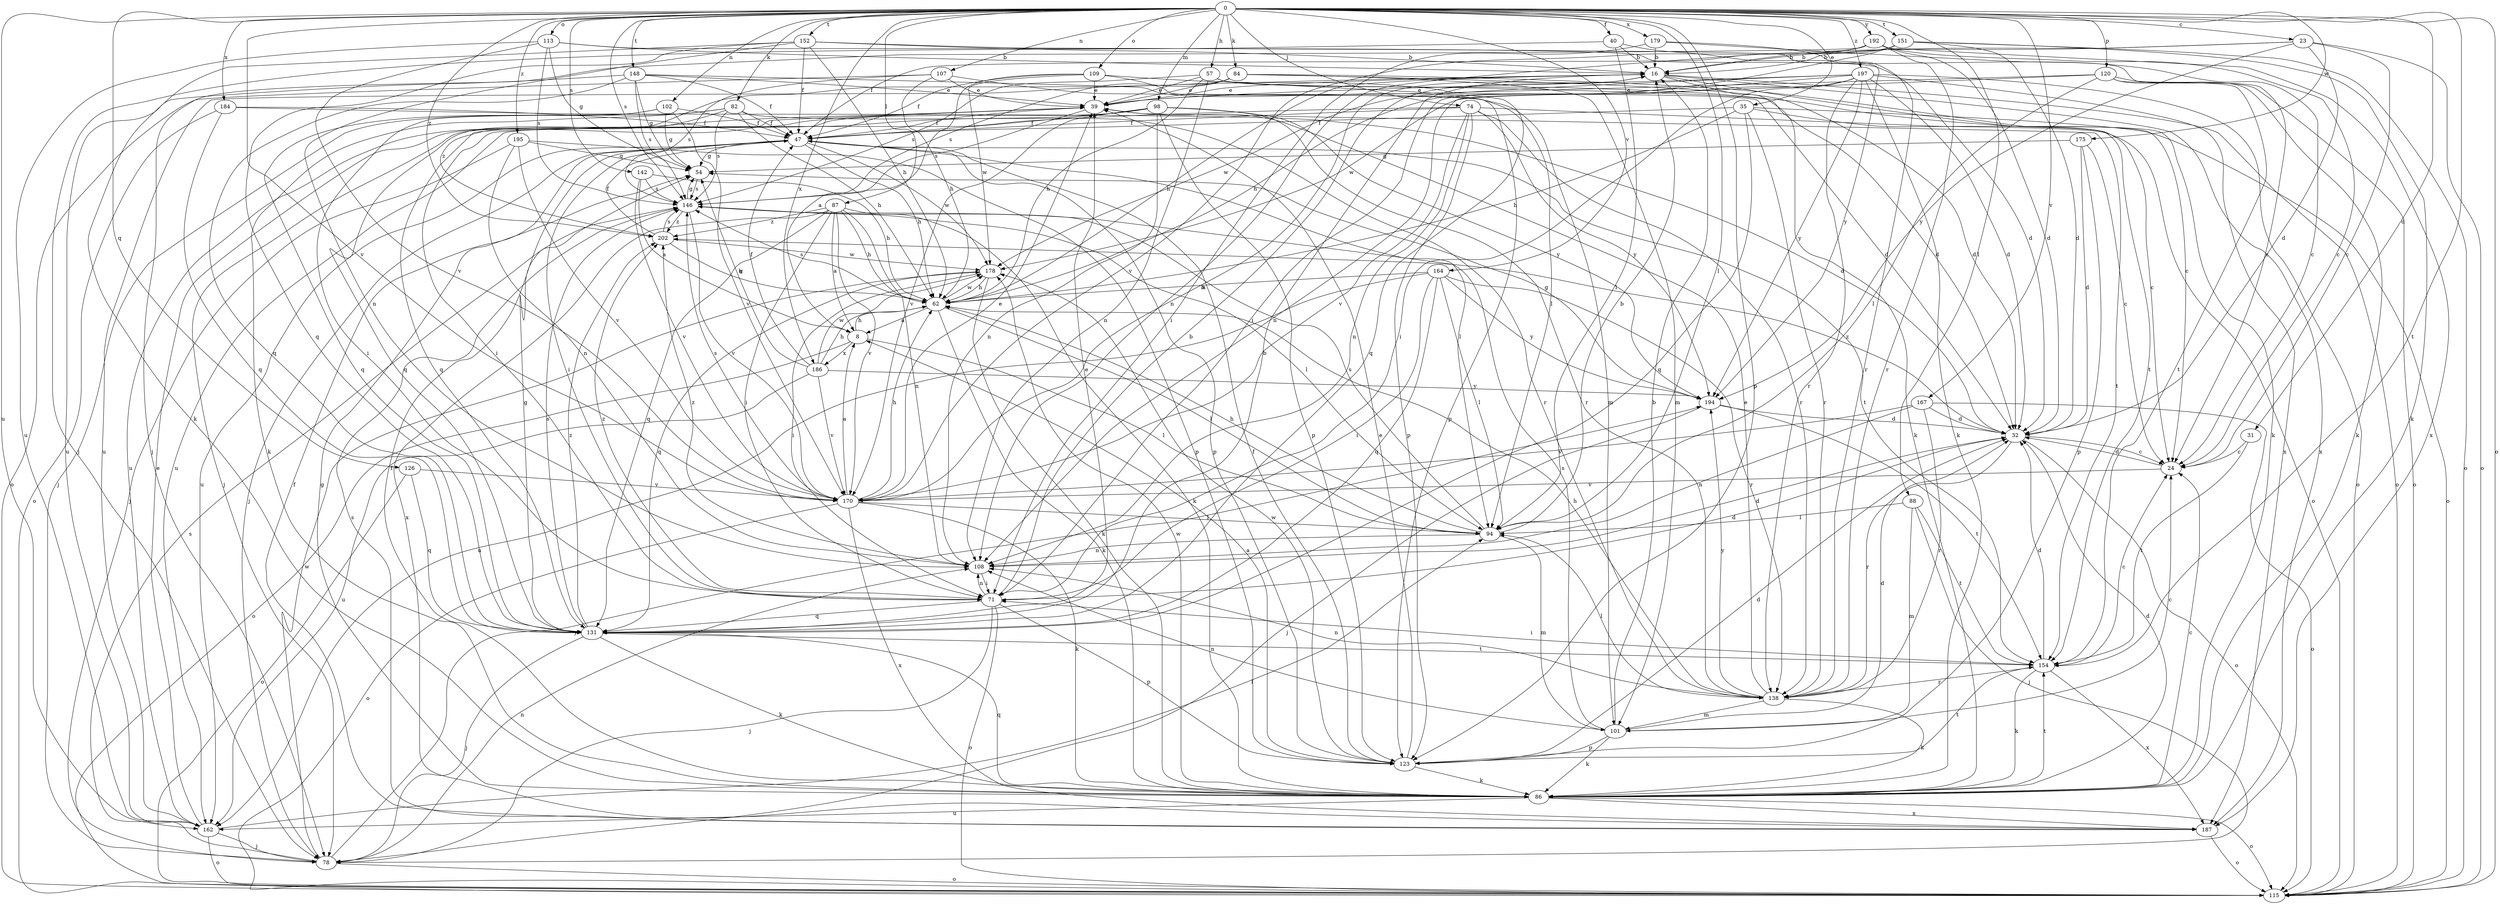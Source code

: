 strict digraph  {
0;
8;
16;
23;
24;
31;
32;
35;
39;
40;
47;
54;
57;
62;
71;
74;
78;
82;
84;
86;
87;
88;
94;
98;
101;
102;
107;
108;
109;
113;
115;
120;
123;
126;
131;
138;
142;
146;
148;
151;
152;
154;
162;
164;
167;
170;
175;
178;
179;
184;
186;
187;
192;
194;
195;
197;
202;
0 -> 23  [label=c];
0 -> 31  [label=d];
0 -> 35  [label=e];
0 -> 40  [label=f];
0 -> 57  [label=h];
0 -> 74  [label=j];
0 -> 82  [label=k];
0 -> 84  [label=k];
0 -> 87  [label=l];
0 -> 88  [label=l];
0 -> 94  [label=l];
0 -> 98  [label=m];
0 -> 102  [label=n];
0 -> 107  [label=n];
0 -> 109  [label=o];
0 -> 113  [label=o];
0 -> 115  [label=o];
0 -> 120  [label=p];
0 -> 123  [label=p];
0 -> 126  [label=q];
0 -> 142  [label=s];
0 -> 146  [label=s];
0 -> 148  [label=t];
0 -> 151  [label=t];
0 -> 152  [label=t];
0 -> 154  [label=t];
0 -> 162  [label=u];
0 -> 164  [label=v];
0 -> 167  [label=v];
0 -> 170  [label=v];
0 -> 175  [label=w];
0 -> 179  [label=x];
0 -> 184  [label=x];
0 -> 186  [label=x];
0 -> 192  [label=y];
0 -> 195  [label=z];
0 -> 197  [label=z];
0 -> 202  [label=z];
8 -> 62  [label=h];
8 -> 94  [label=l];
8 -> 115  [label=o];
8 -> 186  [label=x];
16 -> 39  [label=e];
16 -> 62  [label=h];
16 -> 86  [label=k];
16 -> 115  [label=o];
16 -> 154  [label=t];
16 -> 162  [label=u];
16 -> 187  [label=x];
23 -> 16  [label=b];
23 -> 24  [label=c];
23 -> 32  [label=d];
23 -> 47  [label=f];
23 -> 115  [label=o];
23 -> 194  [label=y];
24 -> 32  [label=d];
24 -> 170  [label=v];
31 -> 24  [label=c];
31 -> 154  [label=t];
32 -> 24  [label=c];
32 -> 115  [label=o];
32 -> 138  [label=r];
32 -> 202  [label=z];
35 -> 24  [label=c];
35 -> 47  [label=f];
35 -> 62  [label=h];
35 -> 115  [label=o];
35 -> 131  [label=q];
35 -> 138  [label=r];
39 -> 47  [label=f];
39 -> 78  [label=j];
39 -> 146  [label=s];
39 -> 154  [label=t];
39 -> 162  [label=u];
40 -> 16  [label=b];
40 -> 78  [label=j];
40 -> 94  [label=l];
40 -> 194  [label=y];
47 -> 54  [label=g];
47 -> 62  [label=h];
47 -> 71  [label=i];
47 -> 78  [label=j];
47 -> 94  [label=l];
47 -> 123  [label=p];
47 -> 154  [label=t];
47 -> 162  [label=u];
47 -> 178  [label=w];
54 -> 146  [label=s];
57 -> 24  [label=c];
57 -> 32  [label=d];
57 -> 39  [label=e];
57 -> 62  [label=h];
57 -> 108  [label=n];
57 -> 131  [label=q];
57 -> 146  [label=s];
62 -> 8  [label=a];
62 -> 86  [label=k];
62 -> 94  [label=l];
62 -> 146  [label=s];
62 -> 178  [label=w];
71 -> 16  [label=b];
71 -> 32  [label=d];
71 -> 78  [label=j];
71 -> 108  [label=n];
71 -> 115  [label=o];
71 -> 123  [label=p];
71 -> 131  [label=q];
71 -> 202  [label=z];
74 -> 47  [label=f];
74 -> 108  [label=n];
74 -> 115  [label=o];
74 -> 123  [label=p];
74 -> 138  [label=r];
74 -> 162  [label=u];
74 -> 170  [label=v];
74 -> 194  [label=y];
78 -> 108  [label=n];
78 -> 115  [label=o];
78 -> 146  [label=s];
78 -> 178  [label=w];
78 -> 194  [label=y];
82 -> 47  [label=f];
82 -> 62  [label=h];
82 -> 78  [label=j];
82 -> 86  [label=k];
82 -> 131  [label=q];
82 -> 138  [label=r];
82 -> 146  [label=s];
84 -> 32  [label=d];
84 -> 39  [label=e];
84 -> 86  [label=k];
84 -> 101  [label=m];
84 -> 146  [label=s];
84 -> 202  [label=z];
86 -> 24  [label=c];
86 -> 32  [label=d];
86 -> 47  [label=f];
86 -> 54  [label=g];
86 -> 115  [label=o];
86 -> 131  [label=q];
86 -> 154  [label=t];
86 -> 162  [label=u];
86 -> 178  [label=w];
86 -> 187  [label=x];
87 -> 8  [label=a];
87 -> 62  [label=h];
87 -> 71  [label=i];
87 -> 86  [label=k];
87 -> 108  [label=n];
87 -> 131  [label=q];
87 -> 170  [label=v];
87 -> 187  [label=x];
87 -> 202  [label=z];
88 -> 78  [label=j];
88 -> 94  [label=l];
88 -> 101  [label=m];
88 -> 154  [label=t];
94 -> 16  [label=b];
94 -> 62  [label=h];
94 -> 101  [label=m];
94 -> 108  [label=n];
94 -> 146  [label=s];
98 -> 47  [label=f];
98 -> 71  [label=i];
98 -> 108  [label=n];
98 -> 123  [label=p];
98 -> 131  [label=q];
98 -> 138  [label=r];
98 -> 170  [label=v];
98 -> 194  [label=y];
101 -> 16  [label=b];
101 -> 24  [label=c];
101 -> 32  [label=d];
101 -> 86  [label=k];
101 -> 108  [label=n];
101 -> 123  [label=p];
101 -> 146  [label=s];
102 -> 47  [label=f];
102 -> 54  [label=g];
102 -> 71  [label=i];
102 -> 131  [label=q];
102 -> 170  [label=v];
107 -> 39  [label=e];
107 -> 62  [label=h];
107 -> 94  [label=l];
107 -> 115  [label=o];
107 -> 146  [label=s];
108 -> 32  [label=d];
108 -> 71  [label=i];
108 -> 202  [label=z];
109 -> 8  [label=a];
109 -> 32  [label=d];
109 -> 39  [label=e];
109 -> 47  [label=f];
109 -> 123  [label=p];
109 -> 178  [label=w];
113 -> 16  [label=b];
113 -> 32  [label=d];
113 -> 54  [label=g];
113 -> 146  [label=s];
113 -> 162  [label=u];
113 -> 170  [label=v];
120 -> 39  [label=e];
120 -> 86  [label=k];
120 -> 94  [label=l];
120 -> 115  [label=o];
120 -> 154  [label=t];
120 -> 178  [label=w];
123 -> 8  [label=a];
123 -> 32  [label=d];
123 -> 39  [label=e];
123 -> 47  [label=f];
123 -> 86  [label=k];
123 -> 154  [label=t];
123 -> 178  [label=w];
126 -> 115  [label=o];
126 -> 131  [label=q];
126 -> 170  [label=v];
131 -> 16  [label=b];
131 -> 39  [label=e];
131 -> 54  [label=g];
131 -> 78  [label=j];
131 -> 86  [label=k];
131 -> 146  [label=s];
131 -> 154  [label=t];
131 -> 202  [label=z];
138 -> 39  [label=e];
138 -> 62  [label=h];
138 -> 86  [label=k];
138 -> 94  [label=l];
138 -> 101  [label=m];
138 -> 108  [label=n];
138 -> 194  [label=y];
142 -> 8  [label=a];
142 -> 62  [label=h];
142 -> 146  [label=s];
142 -> 170  [label=v];
146 -> 54  [label=g];
146 -> 94  [label=l];
146 -> 170  [label=v];
146 -> 202  [label=z];
148 -> 39  [label=e];
148 -> 47  [label=f];
148 -> 54  [label=g];
148 -> 101  [label=m];
148 -> 131  [label=q];
148 -> 146  [label=s];
148 -> 162  [label=u];
151 -> 16  [label=b];
151 -> 32  [label=d];
151 -> 71  [label=i];
151 -> 86  [label=k];
151 -> 108  [label=n];
151 -> 115  [label=o];
152 -> 16  [label=b];
152 -> 24  [label=c];
152 -> 47  [label=f];
152 -> 62  [label=h];
152 -> 86  [label=k];
152 -> 108  [label=n];
152 -> 131  [label=q];
154 -> 24  [label=c];
154 -> 32  [label=d];
154 -> 71  [label=i];
154 -> 86  [label=k];
154 -> 138  [label=r];
154 -> 187  [label=x];
162 -> 39  [label=e];
162 -> 78  [label=j];
162 -> 94  [label=l];
162 -> 115  [label=o];
164 -> 62  [label=h];
164 -> 71  [label=i];
164 -> 94  [label=l];
164 -> 131  [label=q];
164 -> 138  [label=r];
164 -> 162  [label=u];
164 -> 194  [label=y];
167 -> 32  [label=d];
167 -> 108  [label=n];
167 -> 115  [label=o];
167 -> 138  [label=r];
167 -> 170  [label=v];
170 -> 8  [label=a];
170 -> 16  [label=b];
170 -> 39  [label=e];
170 -> 62  [label=h];
170 -> 86  [label=k];
170 -> 94  [label=l];
170 -> 115  [label=o];
170 -> 146  [label=s];
170 -> 187  [label=x];
175 -> 24  [label=c];
175 -> 32  [label=d];
175 -> 54  [label=g];
175 -> 123  [label=p];
178 -> 62  [label=h];
178 -> 71  [label=i];
178 -> 86  [label=k];
178 -> 131  [label=q];
179 -> 16  [label=b];
179 -> 24  [label=c];
179 -> 71  [label=i];
179 -> 138  [label=r];
184 -> 32  [label=d];
184 -> 47  [label=f];
184 -> 115  [label=o];
184 -> 131  [label=q];
186 -> 47  [label=f];
186 -> 54  [label=g];
186 -> 62  [label=h];
186 -> 162  [label=u];
186 -> 170  [label=v];
186 -> 178  [label=w];
186 -> 194  [label=y];
187 -> 47  [label=f];
187 -> 115  [label=o];
187 -> 146  [label=s];
192 -> 16  [label=b];
192 -> 24  [label=c];
192 -> 32  [label=d];
192 -> 78  [label=j];
192 -> 138  [label=r];
192 -> 170  [label=v];
192 -> 187  [label=x];
194 -> 32  [label=d];
194 -> 54  [label=g];
194 -> 78  [label=j];
194 -> 154  [label=t];
195 -> 54  [label=g];
195 -> 78  [label=j];
195 -> 108  [label=n];
195 -> 123  [label=p];
195 -> 170  [label=v];
197 -> 32  [label=d];
197 -> 39  [label=e];
197 -> 62  [label=h];
197 -> 71  [label=i];
197 -> 86  [label=k];
197 -> 108  [label=n];
197 -> 115  [label=o];
197 -> 138  [label=r];
197 -> 178  [label=w];
197 -> 187  [label=x];
197 -> 194  [label=y];
202 -> 47  [label=f];
202 -> 62  [label=h];
202 -> 146  [label=s];
202 -> 178  [label=w];
}
